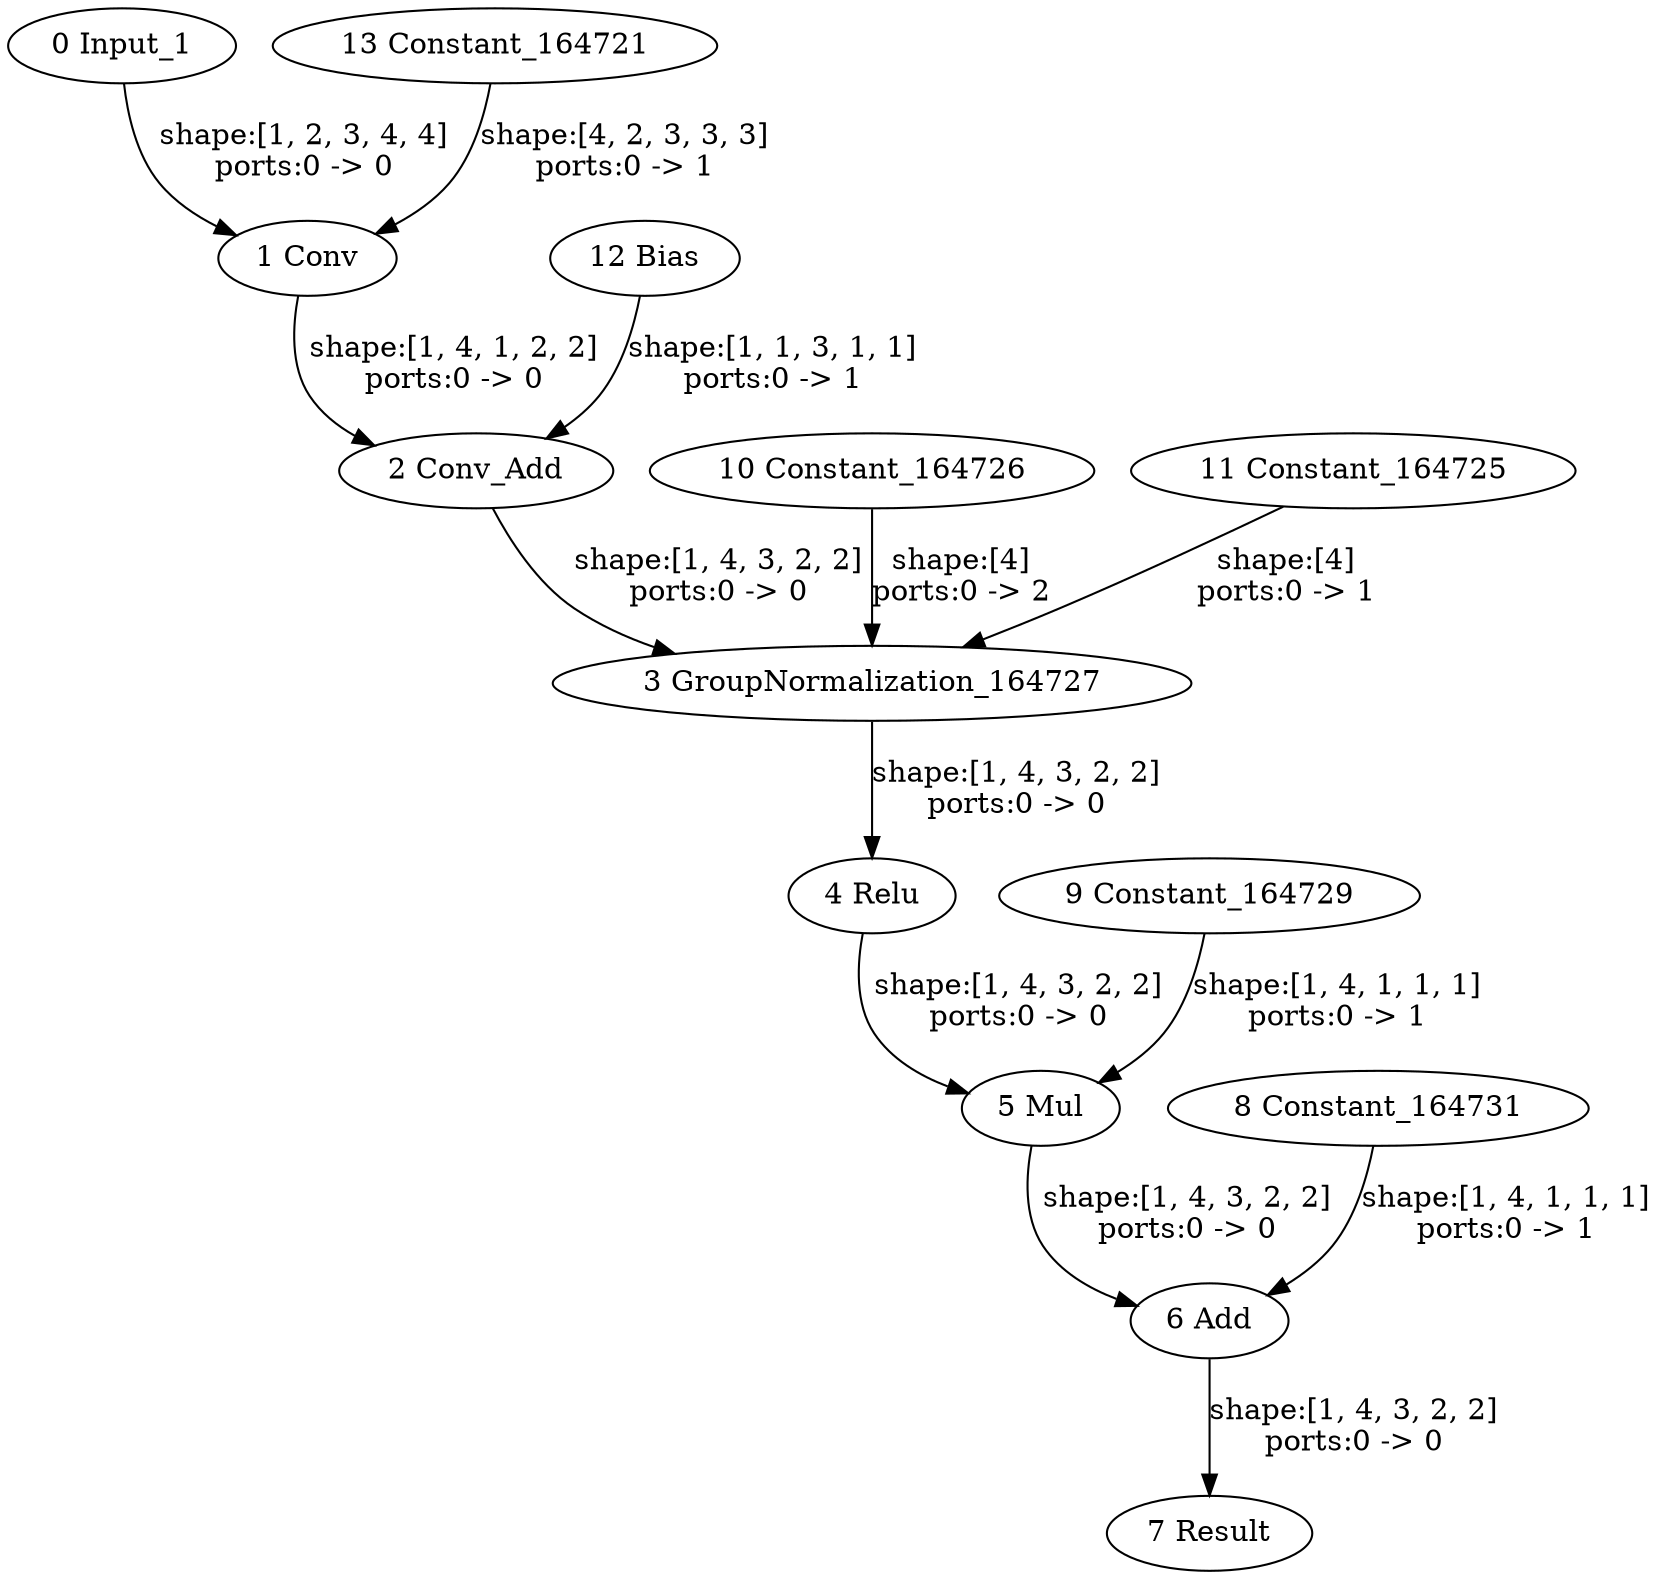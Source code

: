 strict digraph  {
"0 Input_1" [id=0, type=Parameter];
"1 Conv" [id=1, type=Convolution];
"2 Conv_Add" [id=2, type=Add];
"3 GroupNormalization_164727" [id=3, type=GroupNormalization];
"4 Relu" [id=4, type=Relu];
"5 Mul" [id=5, type=Multiply];
"6 Add" [id=6, type=Add];
"7 Result" [id=7, type=Result];
"8 Constant_164731" [id=8, type=Constant];
"9 Constant_164729" [id=9, type=Constant];
"10 Constant_164726" [id=10, type=Constant];
"11 Constant_164725" [id=11, type=Constant];
"12 Bias" [id=12, type=Constant];
"13 Constant_164721" [id=13, type=Constant];
"0 Input_1" -> "1 Conv"  [label="shape:[1, 2, 3, 4, 4]\nports:0 -> 0", style=solid];
"1 Conv" -> "2 Conv_Add"  [label="shape:[1, 4, 1, 2, 2]\nports:0 -> 0", style=solid];
"2 Conv_Add" -> "3 GroupNormalization_164727"  [label="shape:[1, 4, 3, 2, 2]\nports:0 -> 0", style=solid];
"3 GroupNormalization_164727" -> "4 Relu"  [label="shape:[1, 4, 3, 2, 2]\nports:0 -> 0", style=solid];
"4 Relu" -> "5 Mul"  [label="shape:[1, 4, 3, 2, 2]\nports:0 -> 0", style=solid];
"5 Mul" -> "6 Add"  [label="shape:[1, 4, 3, 2, 2]\nports:0 -> 0", style=solid];
"6 Add" -> "7 Result"  [label="shape:[1, 4, 3, 2, 2]\nports:0 -> 0", style=solid];
"8 Constant_164731" -> "6 Add"  [label="shape:[1, 4, 1, 1, 1]\nports:0 -> 1", style=solid];
"9 Constant_164729" -> "5 Mul"  [label="shape:[1, 4, 1, 1, 1]\nports:0 -> 1", style=solid];
"10 Constant_164726" -> "3 GroupNormalization_164727"  [label="shape:[4]\nports:0 -> 2", style=solid];
"11 Constant_164725" -> "3 GroupNormalization_164727"  [label="shape:[4]\nports:0 -> 1", style=solid];
"12 Bias" -> "2 Conv_Add"  [label="shape:[1, 1, 3, 1, 1]\nports:0 -> 1", style=solid];
"13 Constant_164721" -> "1 Conv"  [label="shape:[4, 2, 3, 3, 3]\nports:0 -> 1", style=solid];
}
